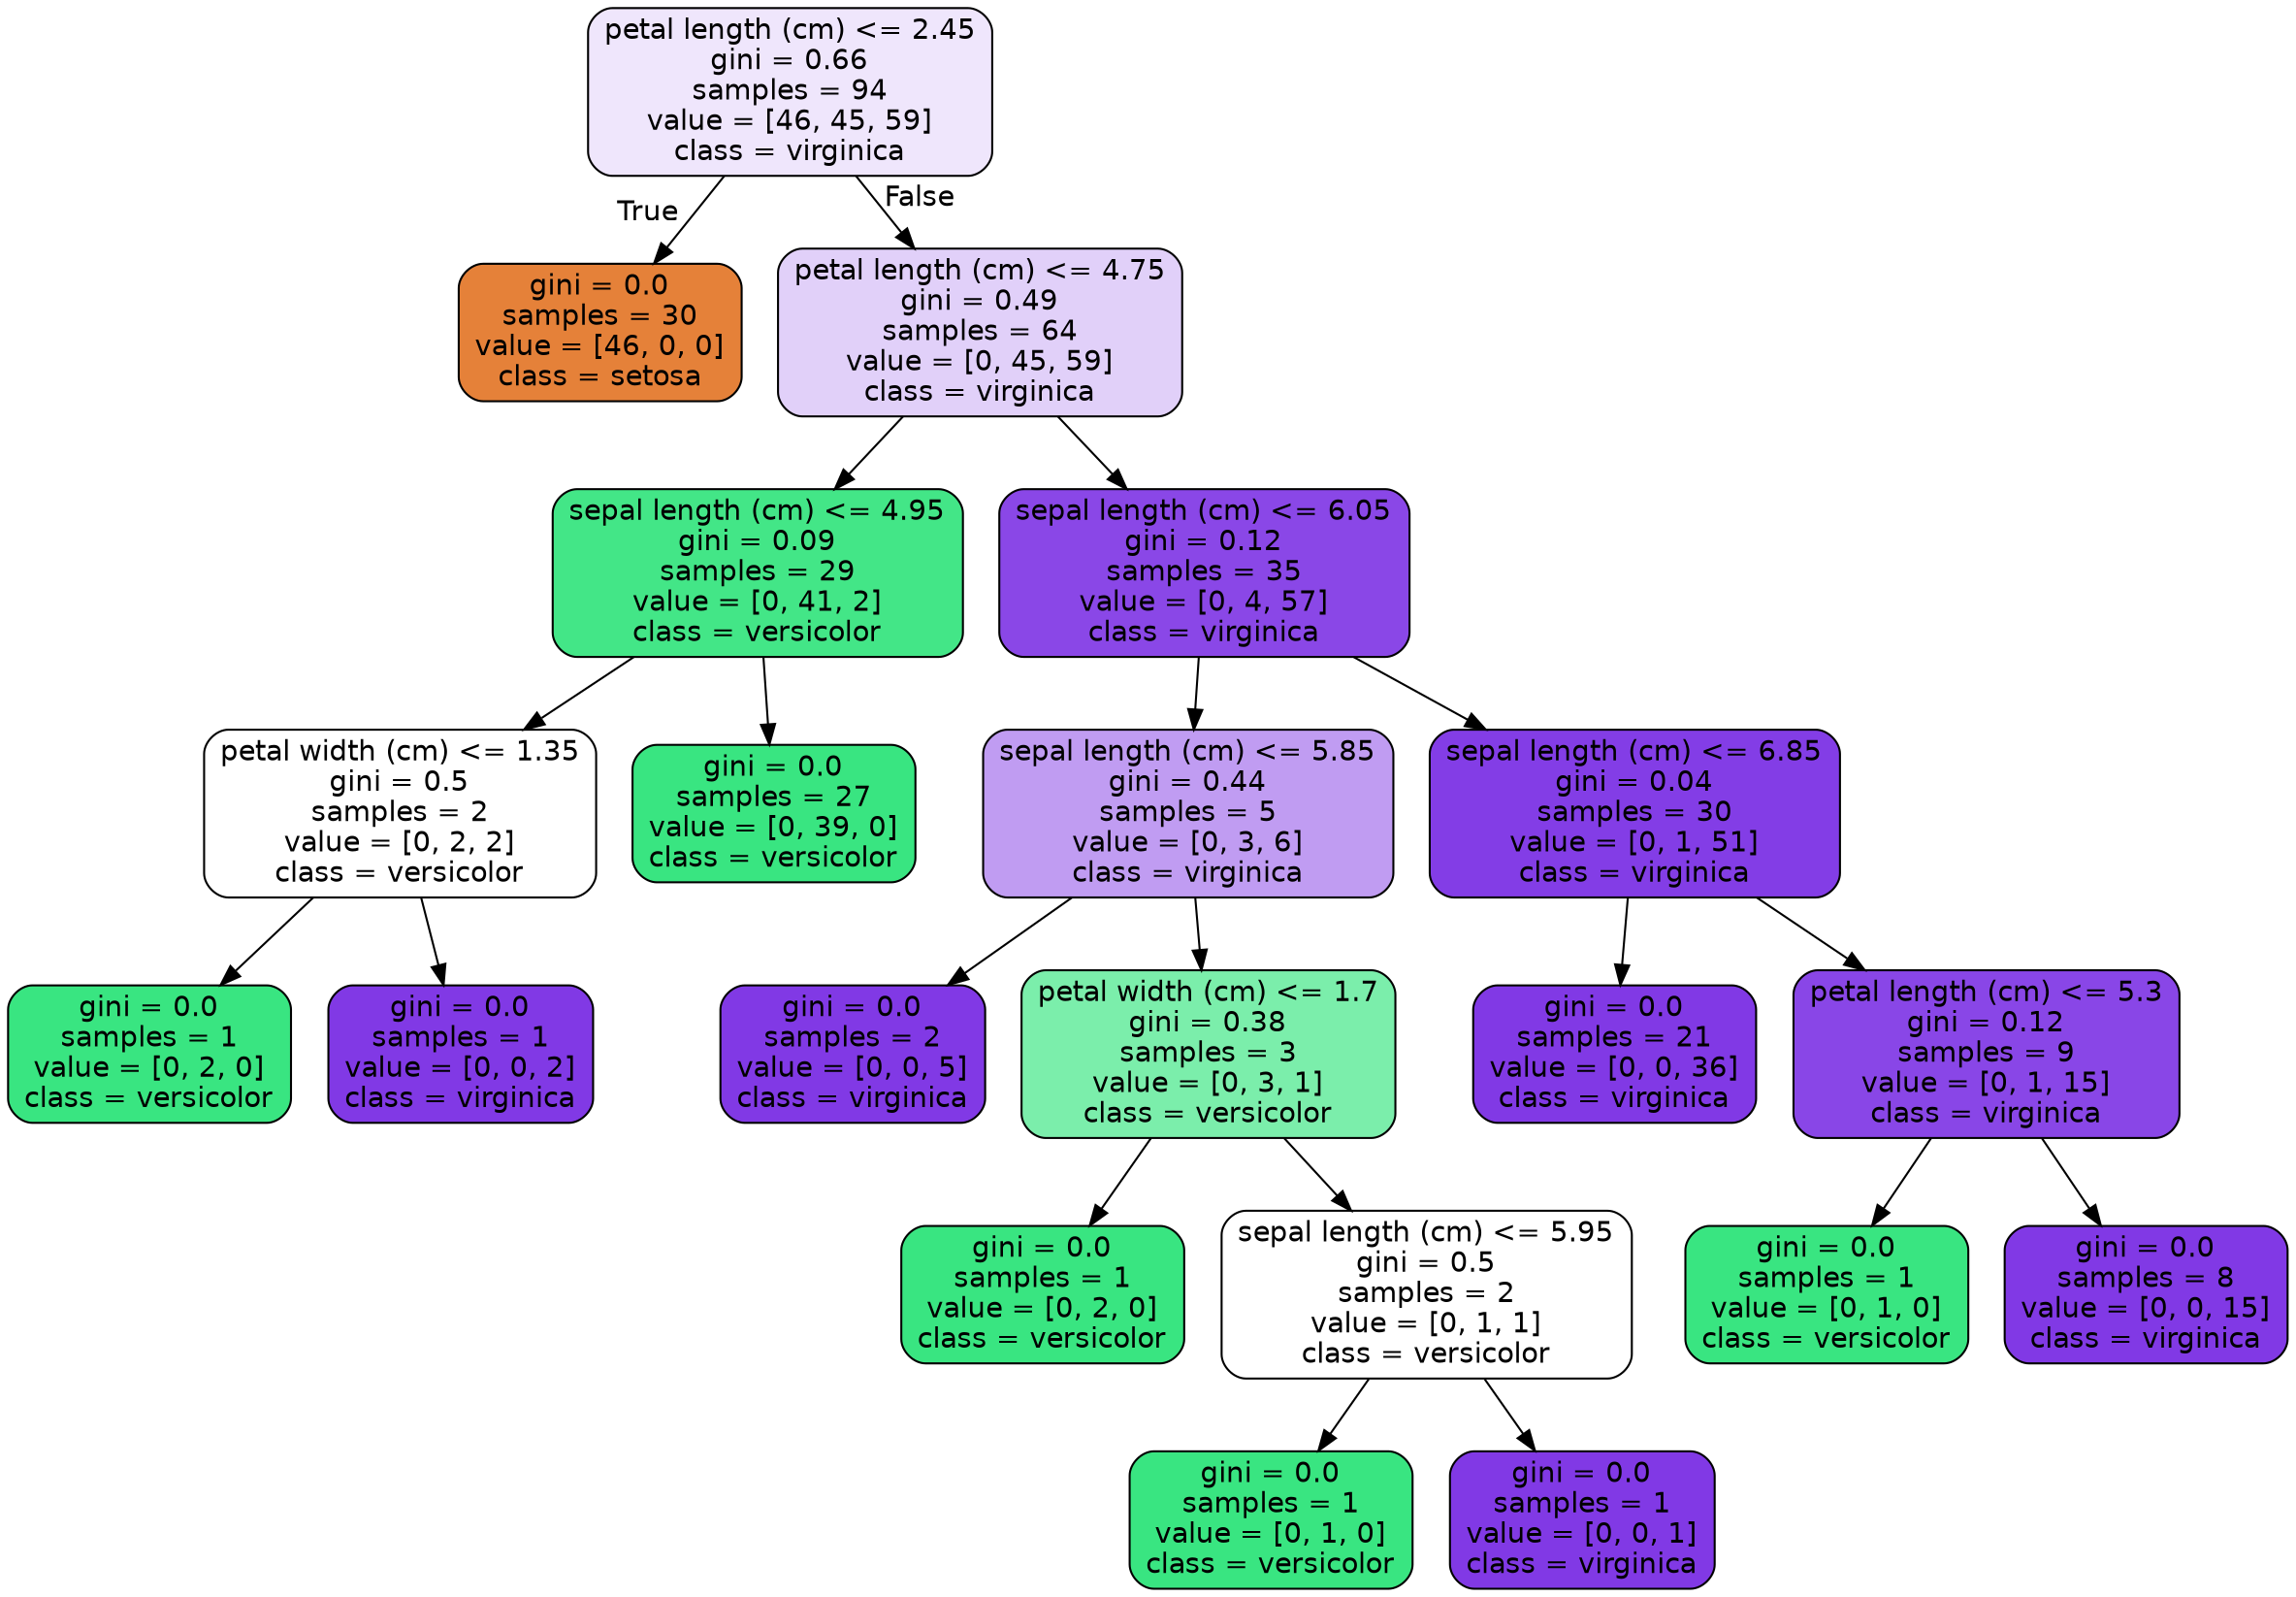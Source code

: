 digraph Tree {
node [shape=box, style="filled, rounded", color="black", fontname=helvetica] ;
edge [fontname=helvetica] ;
0 [label="petal length (cm) <= 2.45\ngini = 0.66\nsamples = 94\nvalue = [46, 45, 59]\nclass = virginica", fillcolor="#efe6fc"] ;
1 [label="gini = 0.0\nsamples = 30\nvalue = [46, 0, 0]\nclass = setosa", fillcolor="#e58139"] ;
0 -> 1 [labeldistance=2.5, labelangle=45, headlabel="True"] ;
2 [label="petal length (cm) <= 4.75\ngini = 0.49\nsamples = 64\nvalue = [0, 45, 59]\nclass = virginica", fillcolor="#e1d0f9"] ;
0 -> 2 [labeldistance=2.5, labelangle=-45, headlabel="False"] ;
3 [label="sepal length (cm) <= 4.95\ngini = 0.09\nsamples = 29\nvalue = [0, 41, 2]\nclass = versicolor", fillcolor="#43e687"] ;
2 -> 3 ;
4 [label="petal width (cm) <= 1.35\ngini = 0.5\nsamples = 2\nvalue = [0, 2, 2]\nclass = versicolor", fillcolor="#ffffff"] ;
3 -> 4 ;
5 [label="gini = 0.0\nsamples = 1\nvalue = [0, 2, 0]\nclass = versicolor", fillcolor="#39e581"] ;
4 -> 5 ;
6 [label="gini = 0.0\nsamples = 1\nvalue = [0, 0, 2]\nclass = virginica", fillcolor="#8139e5"] ;
4 -> 6 ;
7 [label="gini = 0.0\nsamples = 27\nvalue = [0, 39, 0]\nclass = versicolor", fillcolor="#39e581"] ;
3 -> 7 ;
8 [label="sepal length (cm) <= 6.05\ngini = 0.12\nsamples = 35\nvalue = [0, 4, 57]\nclass = virginica", fillcolor="#8a47e7"] ;
2 -> 8 ;
9 [label="sepal length (cm) <= 5.85\ngini = 0.44\nsamples = 5\nvalue = [0, 3, 6]\nclass = virginica", fillcolor="#c09cf2"] ;
8 -> 9 ;
10 [label="gini = 0.0\nsamples = 2\nvalue = [0, 0, 5]\nclass = virginica", fillcolor="#8139e5"] ;
9 -> 10 ;
11 [label="petal width (cm) <= 1.7\ngini = 0.38\nsamples = 3\nvalue = [0, 3, 1]\nclass = versicolor", fillcolor="#7beeab"] ;
9 -> 11 ;
12 [label="gini = 0.0\nsamples = 1\nvalue = [0, 2, 0]\nclass = versicolor", fillcolor="#39e581"] ;
11 -> 12 ;
13 [label="sepal length (cm) <= 5.95\ngini = 0.5\nsamples = 2\nvalue = [0, 1, 1]\nclass = versicolor", fillcolor="#ffffff"] ;
11 -> 13 ;
14 [label="gini = 0.0\nsamples = 1\nvalue = [0, 1, 0]\nclass = versicolor", fillcolor="#39e581"] ;
13 -> 14 ;
15 [label="gini = 0.0\nsamples = 1\nvalue = [0, 0, 1]\nclass = virginica", fillcolor="#8139e5"] ;
13 -> 15 ;
16 [label="sepal length (cm) <= 6.85\ngini = 0.04\nsamples = 30\nvalue = [0, 1, 51]\nclass = virginica", fillcolor="#833de6"] ;
8 -> 16 ;
17 [label="gini = 0.0\nsamples = 21\nvalue = [0, 0, 36]\nclass = virginica", fillcolor="#8139e5"] ;
16 -> 17 ;
18 [label="petal length (cm) <= 5.3\ngini = 0.12\nsamples = 9\nvalue = [0, 1, 15]\nclass = virginica", fillcolor="#8946e7"] ;
16 -> 18 ;
19 [label="gini = 0.0\nsamples = 1\nvalue = [0, 1, 0]\nclass = versicolor", fillcolor="#39e581"] ;
18 -> 19 ;
20 [label="gini = 0.0\nsamples = 8\nvalue = [0, 0, 15]\nclass = virginica", fillcolor="#8139e5"] ;
18 -> 20 ;
}